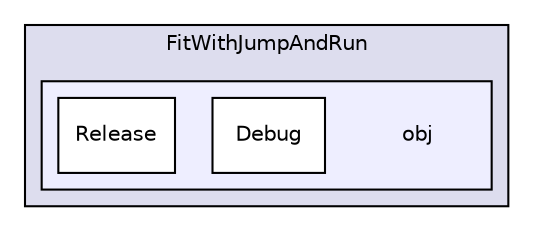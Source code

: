 digraph "C:/Users/tobia_000/Documents/Visual Studio 2013/Projects/Projektarbeit/FitWithJumpAndRun/obj" {
  compound=true
  node [ fontsize="10", fontname="Helvetica"];
  edge [ labelfontsize="10", labelfontname="Helvetica"];
  subgraph clusterdir_f506e0a0abdbf7b12d5e747e67133751 {
    graph [ bgcolor="#ddddee", pencolor="black", label="FitWithJumpAndRun" fontname="Helvetica", fontsize="10", URL="dir_f506e0a0abdbf7b12d5e747e67133751.html"]
  subgraph clusterdir_2be71cf14e9ece703e345645d026face {
    graph [ bgcolor="#eeeeff", pencolor="black", label="" URL="dir_2be71cf14e9ece703e345645d026face.html"];
    dir_2be71cf14e9ece703e345645d026face [shape=plaintext label="obj"];
    dir_750dc822c3977ce025451740a30ec1f8 [shape=box label="Debug" color="black" fillcolor="white" style="filled" URL="dir_750dc822c3977ce025451740a30ec1f8.html"];
    dir_95d02fb69e44639a3c51198d1134923c [shape=box label="Release" color="black" fillcolor="white" style="filled" URL="dir_95d02fb69e44639a3c51198d1134923c.html"];
  }
  }
}
